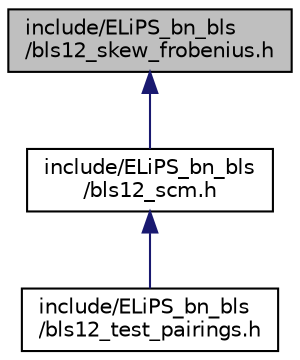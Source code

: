 digraph "include/ELiPS_bn_bls/bls12_skew_frobenius.h"
{
  edge [fontname="Helvetica",fontsize="10",labelfontname="Helvetica",labelfontsize="10"];
  node [fontname="Helvetica",fontsize="10",shape=record];
  Node21 [label="include/ELiPS_bn_bls\l/bls12_skew_frobenius.h",height=0.2,width=0.4,color="black", fillcolor="grey75", style="filled", fontcolor="black"];
  Node21 -> Node22 [dir="back",color="midnightblue",fontsize="10",style="solid"];
  Node22 [label="include/ELiPS_bn_bls\l/bls12_scm.h",height=0.2,width=0.4,color="black", fillcolor="white", style="filled",URL="$bls12__scm_8h.html"];
  Node22 -> Node23 [dir="back",color="midnightblue",fontsize="10",style="solid"];
  Node23 [label="include/ELiPS_bn_bls\l/bls12_test_pairings.h",height=0.2,width=0.4,color="black", fillcolor="white", style="filled",URL="$bls12__test__pairings_8h.html"];
}
